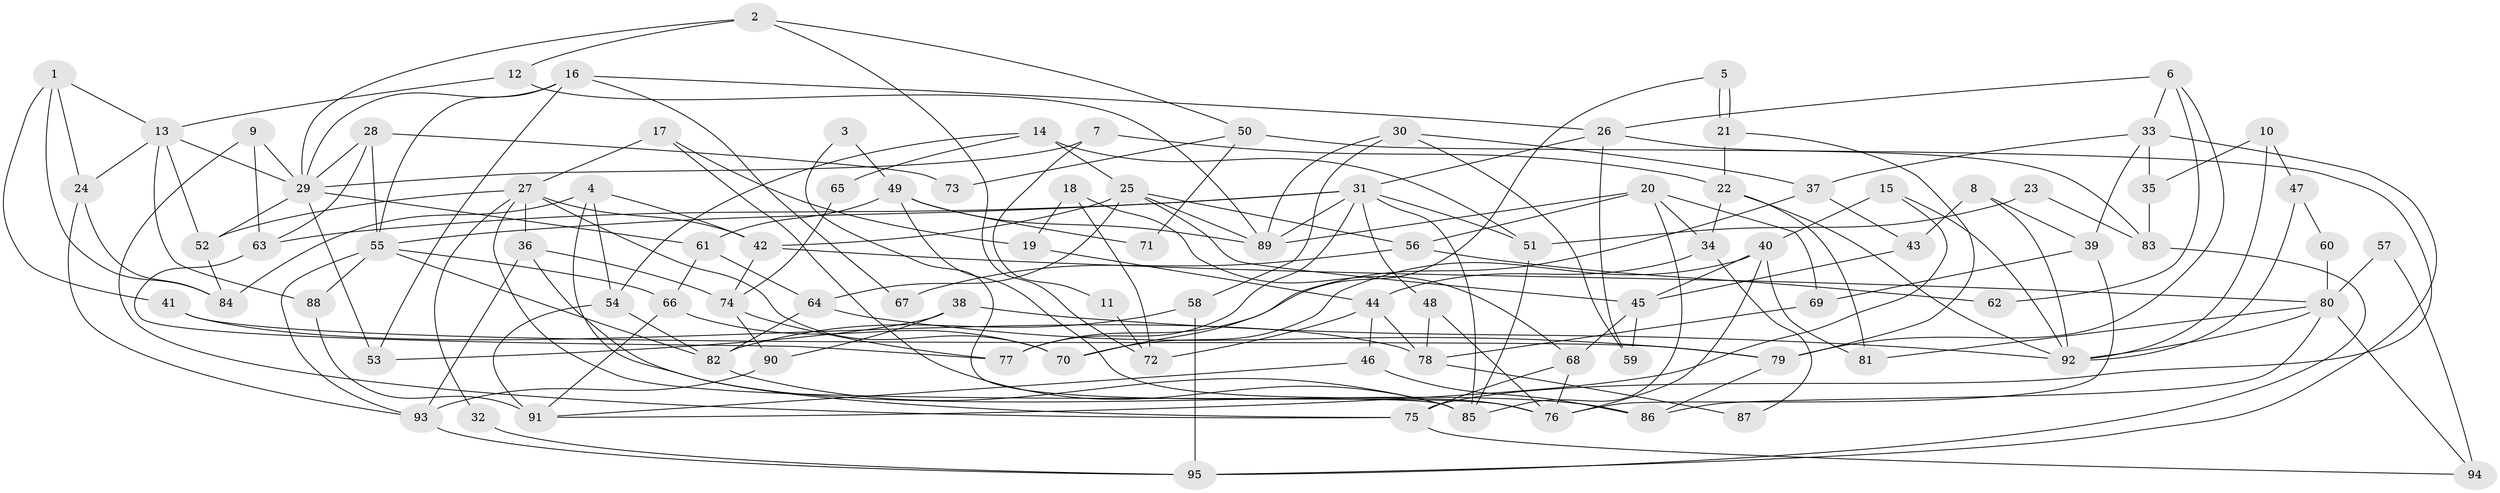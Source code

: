 // coarse degree distribution, {5: 0.1276595744680851, 7: 0.0425531914893617, 2: 0.2127659574468085, 4: 0.06382978723404255, 9: 0.1276595744680851, 11: 0.0425531914893617, 3: 0.23404255319148937, 13: 0.02127659574468085, 6: 0.06382978723404255, 12: 0.02127659574468085, 10: 0.0425531914893617}
// Generated by graph-tools (version 1.1) at 2025/18/03/04/25 18:18:59]
// undirected, 95 vertices, 190 edges
graph export_dot {
graph [start="1"]
  node [color=gray90,style=filled];
  1;
  2;
  3;
  4;
  5;
  6;
  7;
  8;
  9;
  10;
  11;
  12;
  13;
  14;
  15;
  16;
  17;
  18;
  19;
  20;
  21;
  22;
  23;
  24;
  25;
  26;
  27;
  28;
  29;
  30;
  31;
  32;
  33;
  34;
  35;
  36;
  37;
  38;
  39;
  40;
  41;
  42;
  43;
  44;
  45;
  46;
  47;
  48;
  49;
  50;
  51;
  52;
  53;
  54;
  55;
  56;
  57;
  58;
  59;
  60;
  61;
  62;
  63;
  64;
  65;
  66;
  67;
  68;
  69;
  70;
  71;
  72;
  73;
  74;
  75;
  76;
  77;
  78;
  79;
  80;
  81;
  82;
  83;
  84;
  85;
  86;
  87;
  88;
  89;
  90;
  91;
  92;
  93;
  94;
  95;
  1 -- 13;
  1 -- 24;
  1 -- 41;
  1 -- 84;
  2 -- 12;
  2 -- 29;
  2 -- 50;
  2 -- 72;
  3 -- 49;
  3 -- 85;
  4 -- 84;
  4 -- 42;
  4 -- 54;
  4 -- 75;
  5 -- 70;
  5 -- 21;
  5 -- 21;
  6 -- 26;
  6 -- 33;
  6 -- 62;
  6 -- 79;
  7 -- 22;
  7 -- 29;
  7 -- 11;
  8 -- 92;
  8 -- 43;
  8 -- 39;
  9 -- 29;
  9 -- 63;
  9 -- 75;
  10 -- 92;
  10 -- 35;
  10 -- 47;
  11 -- 72;
  12 -- 89;
  12 -- 13;
  13 -- 29;
  13 -- 88;
  13 -- 24;
  13 -- 52;
  14 -- 51;
  14 -- 25;
  14 -- 54;
  14 -- 65;
  15 -- 91;
  15 -- 40;
  15 -- 92;
  16 -- 55;
  16 -- 53;
  16 -- 26;
  16 -- 29;
  16 -- 67;
  17 -- 27;
  17 -- 85;
  17 -- 19;
  18 -- 72;
  18 -- 68;
  18 -- 19;
  19 -- 44;
  20 -- 69;
  20 -- 89;
  20 -- 34;
  20 -- 56;
  20 -- 85;
  21 -- 79;
  21 -- 22;
  22 -- 34;
  22 -- 81;
  22 -- 92;
  23 -- 51;
  23 -- 83;
  24 -- 84;
  24 -- 93;
  25 -- 89;
  25 -- 42;
  25 -- 45;
  25 -- 56;
  25 -- 64;
  26 -- 31;
  26 -- 59;
  26 -- 83;
  27 -- 76;
  27 -- 52;
  27 -- 32;
  27 -- 36;
  27 -- 42;
  27 -- 70;
  28 -- 55;
  28 -- 29;
  28 -- 63;
  28 -- 73;
  29 -- 61;
  29 -- 52;
  29 -- 53;
  30 -- 58;
  30 -- 59;
  30 -- 37;
  30 -- 89;
  31 -- 77;
  31 -- 85;
  31 -- 48;
  31 -- 51;
  31 -- 55;
  31 -- 63;
  31 -- 89;
  32 -- 95;
  33 -- 37;
  33 -- 39;
  33 -- 35;
  33 -- 95;
  34 -- 44;
  34 -- 87;
  35 -- 83;
  36 -- 93;
  36 -- 74;
  36 -- 86;
  37 -- 77;
  37 -- 43;
  38 -- 92;
  38 -- 90;
  38 -- 53;
  39 -- 76;
  39 -- 69;
  40 -- 45;
  40 -- 81;
  40 -- 70;
  40 -- 76;
  41 -- 78;
  41 -- 79;
  42 -- 80;
  42 -- 74;
  43 -- 45;
  44 -- 46;
  44 -- 72;
  44 -- 78;
  45 -- 68;
  45 -- 59;
  46 -- 91;
  46 -- 86;
  47 -- 92;
  47 -- 60;
  48 -- 76;
  48 -- 78;
  49 -- 61;
  49 -- 89;
  49 -- 71;
  49 -- 76;
  50 -- 75;
  50 -- 71;
  50 -- 73;
  51 -- 85;
  52 -- 84;
  54 -- 82;
  54 -- 91;
  55 -- 82;
  55 -- 66;
  55 -- 88;
  55 -- 93;
  56 -- 62;
  56 -- 67;
  57 -- 80;
  57 -- 94;
  58 -- 95;
  58 -- 82;
  60 -- 80;
  61 -- 66;
  61 -- 64;
  63 -- 77;
  64 -- 79;
  64 -- 82;
  65 -- 74;
  66 -- 70;
  66 -- 91;
  68 -- 75;
  68 -- 76;
  69 -- 78;
  74 -- 77;
  74 -- 90;
  75 -- 94;
  78 -- 87;
  79 -- 86;
  80 -- 92;
  80 -- 86;
  80 -- 81;
  80 -- 94;
  82 -- 85;
  83 -- 95;
  88 -- 91;
  90 -- 93;
  93 -- 95;
}
